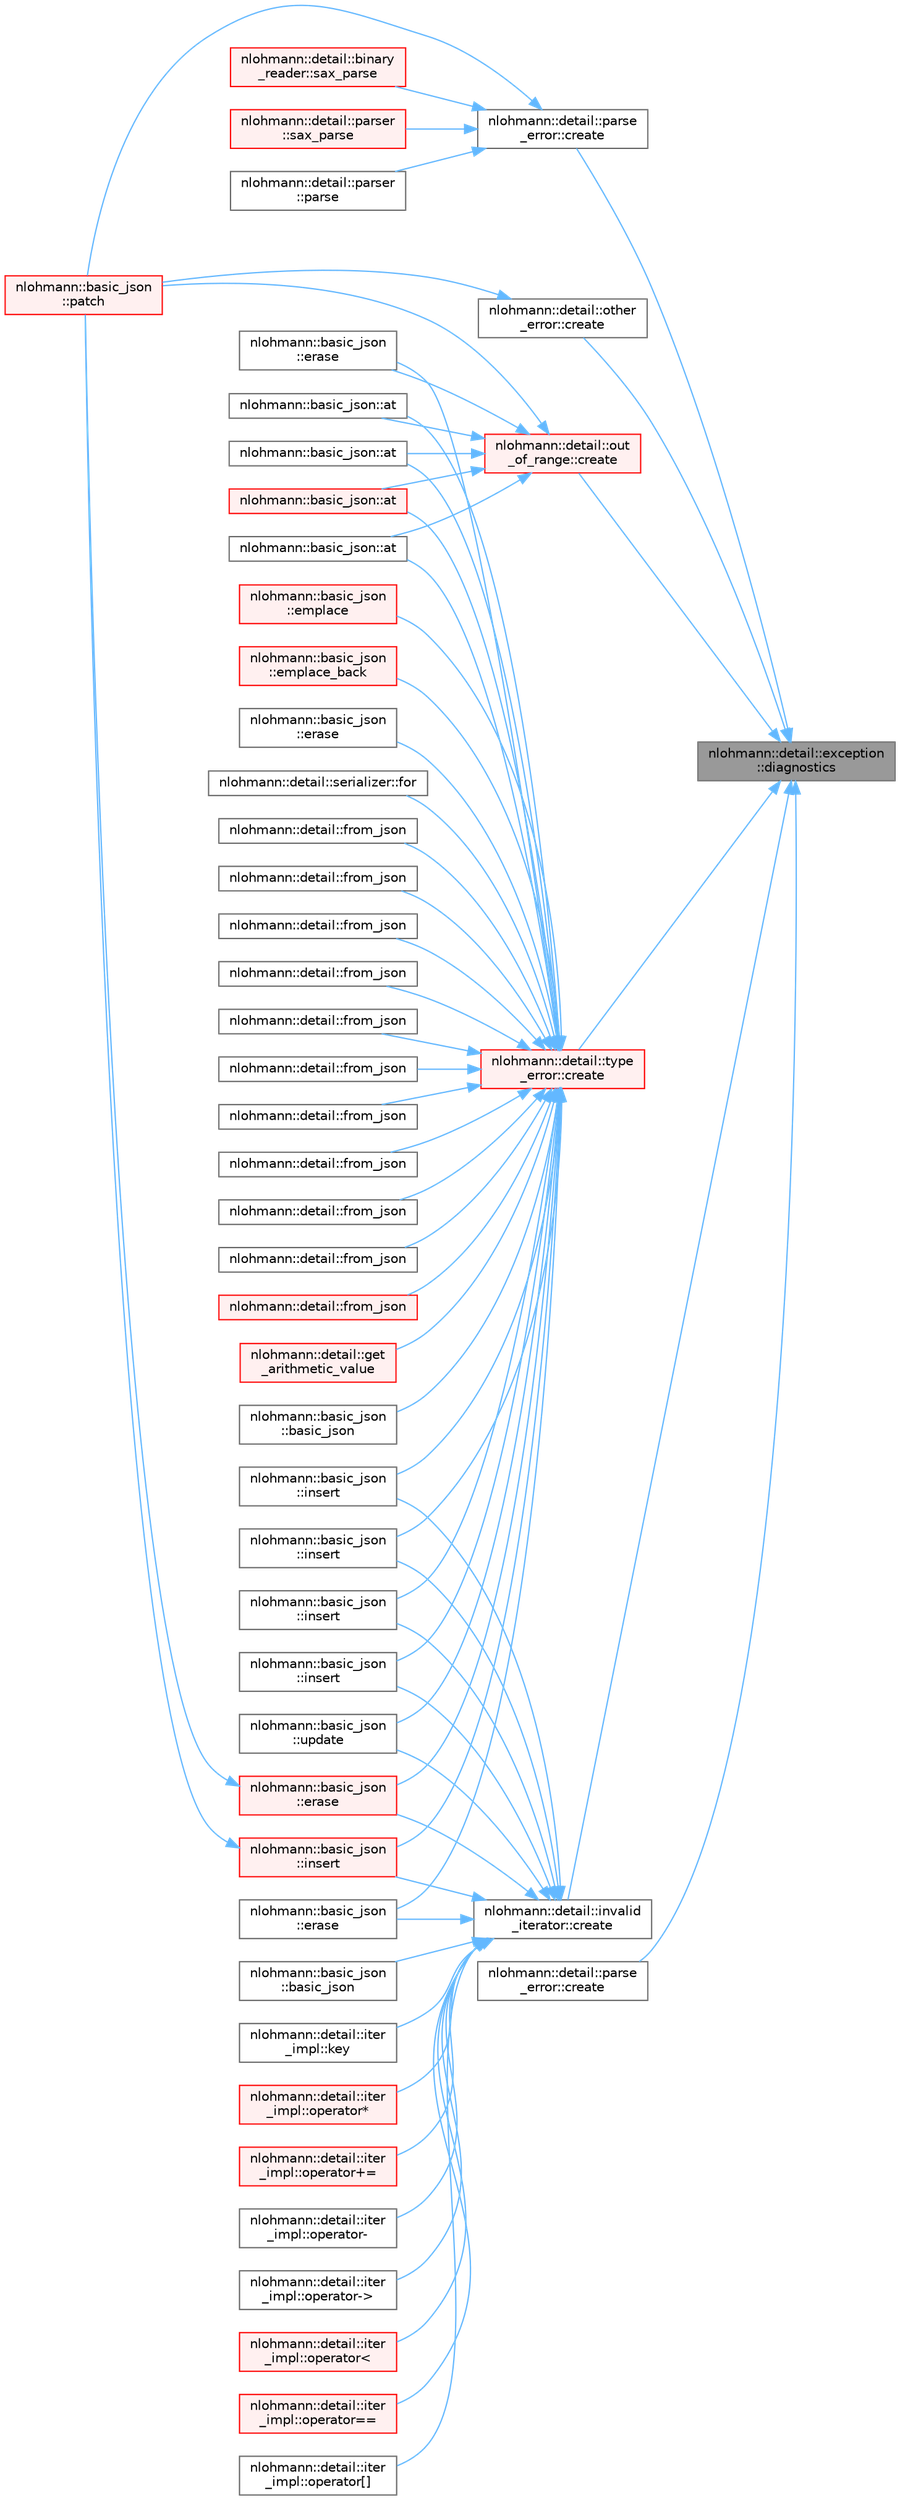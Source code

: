 digraph "nlohmann::detail::exception::diagnostics"
{
 // LATEX_PDF_SIZE
  bgcolor="transparent";
  edge [fontname=Helvetica,fontsize=10,labelfontname=Helvetica,labelfontsize=10];
  node [fontname=Helvetica,fontsize=10,shape=box,height=0.2,width=0.4];
  rankdir="RL";
  Node1 [id="Node000001",label="nlohmann::detail::exception\l::diagnostics",height=0.2,width=0.4,color="gray40", fillcolor="grey60", style="filled", fontcolor="black",tooltip=" "];
  Node1 -> Node2 [id="edge1_Node000001_Node000002",dir="back",color="steelblue1",style="solid",tooltip=" "];
  Node2 [id="Node000002",label="nlohmann::detail::parse\l_error::create",height=0.2,width=0.4,color="grey40", fillcolor="white", style="filled",URL="$classnlohmann_1_1detail_1_1parse__error.html#ae77bd584cb9101140790219af7fec1ce",tooltip="create a parse error exception"];
  Node2 -> Node3 [id="edge2_Node000002_Node000003",dir="back",color="steelblue1",style="solid",tooltip=" "];
  Node3 [id="Node000003",label="nlohmann::detail::parser\l::parse",height=0.2,width=0.4,color="grey40", fillcolor="white", style="filled",URL="$classnlohmann_1_1detail_1_1parser.html#a75fb9145ea85f1ad9cc14f61981e1111",tooltip="public parser interface"];
  Node2 -> Node4 [id="edge3_Node000002_Node000004",dir="back",color="steelblue1",style="solid",tooltip=" "];
  Node4 [id="Node000004",label="nlohmann::basic_json\l::patch",height=0.2,width=0.4,color="red", fillcolor="#FFF0F0", style="filled",URL="$classnlohmann_1_1basic__json.html#adcc786998f220a5b3083ee8a37c4553e",tooltip="applies a JSON patch"];
  Node2 -> Node7 [id="edge4_Node000002_Node000007",dir="back",color="steelblue1",style="solid",tooltip=" "];
  Node7 [id="Node000007",label="nlohmann::detail::binary\l_reader::sax_parse",height=0.2,width=0.4,color="red", fillcolor="#FFF0F0", style="filled",URL="$classnlohmann_1_1detail_1_1binary__reader.html#ab4afd9ee276bbb15a0f898061aad94dd",tooltip=" "];
  Node2 -> Node22 [id="edge5_Node000002_Node000022",dir="back",color="steelblue1",style="solid",tooltip=" "];
  Node22 [id="Node000022",label="nlohmann::detail::parser\l::sax_parse",height=0.2,width=0.4,color="red", fillcolor="#FFF0F0", style="filled",URL="$classnlohmann_1_1detail_1_1parser.html#a073b8313a5194aac3a7d5da0d935788c",tooltip=" "];
  Node1 -> Node24 [id="edge6_Node000001_Node000024",dir="back",color="steelblue1",style="solid",tooltip=" "];
  Node24 [id="Node000024",label="nlohmann::detail::invalid\l_iterator::create",height=0.2,width=0.4,color="grey40", fillcolor="white", style="filled",URL="$classnlohmann_1_1detail_1_1invalid__iterator.html#a34104b98ab00564e564176b4d2ba7c3c",tooltip=" "];
  Node24 -> Node25 [id="edge7_Node000024_Node000025",dir="back",color="steelblue1",style="solid",tooltip=" "];
  Node25 [id="Node000025",label="nlohmann::basic_json\l::basic_json",height=0.2,width=0.4,color="grey40", fillcolor="white", style="filled",URL="$classnlohmann_1_1basic__json.html#a23e540f473d32f1cf5d3243ea3ad495e",tooltip="construct a JSON container given an iterator range"];
  Node24 -> Node26 [id="edge8_Node000024_Node000026",dir="back",color="steelblue1",style="solid",tooltip=" "];
  Node26 [id="Node000026",label="nlohmann::basic_json\l::erase",height=0.2,width=0.4,color="grey40", fillcolor="white", style="filled",URL="$classnlohmann_1_1basic__json.html#a8ac83750e267e37d5d47591eb44cce42",tooltip="remove elements given an iterator range"];
  Node24 -> Node27 [id="edge9_Node000024_Node000027",dir="back",color="steelblue1",style="solid",tooltip=" "];
  Node27 [id="Node000027",label="nlohmann::basic_json\l::erase",height=0.2,width=0.4,color="red", fillcolor="#FFF0F0", style="filled",URL="$classnlohmann_1_1basic__json.html#a494632b69bbe1d0153d3bedad0901b8e",tooltip="remove element given an iterator"];
  Node27 -> Node4 [id="edge10_Node000027_Node000004",dir="back",color="steelblue1",style="solid",tooltip=" "];
  Node24 -> Node37 [id="edge11_Node000024_Node000037",dir="back",color="steelblue1",style="solid",tooltip=" "];
  Node37 [id="Node000037",label="nlohmann::basic_json\l::insert",height=0.2,width=0.4,color="grey40", fillcolor="white", style="filled",URL="$classnlohmann_1_1basic__json.html#a0181d03c6314bedcbad2e92d3676223c",tooltip="inserts range of elements into object"];
  Node24 -> Node38 [id="edge12_Node000024_Node000038",dir="back",color="steelblue1",style="solid",tooltip=" "];
  Node38 [id="Node000038",label="nlohmann::basic_json\l::insert",height=0.2,width=0.4,color="red", fillcolor="#FFF0F0", style="filled",URL="$classnlohmann_1_1basic__json.html#aeb86e8478e20d95970a8b61ff01dce3b",tooltip="inserts element into array"];
  Node38 -> Node4 [id="edge13_Node000038_Node000004",dir="back",color="steelblue1",style="solid",tooltip=" "];
  Node24 -> Node41 [id="edge14_Node000024_Node000041",dir="back",color="steelblue1",style="solid",tooltip=" "];
  Node41 [id="Node000041",label="nlohmann::basic_json\l::insert",height=0.2,width=0.4,color="grey40", fillcolor="white", style="filled",URL="$classnlohmann_1_1basic__json.html#a8137d5471edcd71606e42155ed9c23e2",tooltip="inserts range of elements into array"];
  Node24 -> Node42 [id="edge15_Node000024_Node000042",dir="back",color="steelblue1",style="solid",tooltip=" "];
  Node42 [id="Node000042",label="nlohmann::basic_json\l::insert",height=0.2,width=0.4,color="grey40", fillcolor="white", style="filled",URL="$classnlohmann_1_1basic__json.html#a856b8764efd21dac4205a00fec82e09a",tooltip="inserts elements from initializer list into array"];
  Node24 -> Node43 [id="edge16_Node000024_Node000043",dir="back",color="steelblue1",style="solid",tooltip=" "];
  Node43 [id="Node000043",label="nlohmann::basic_json\l::insert",height=0.2,width=0.4,color="grey40", fillcolor="white", style="filled",URL="$classnlohmann_1_1basic__json.html#a71e197e6cc78c3960011f68a75f8ef22",tooltip="inserts copies of element into array"];
  Node24 -> Node44 [id="edge17_Node000024_Node000044",dir="back",color="steelblue1",style="solid",tooltip=" "];
  Node44 [id="Node000044",label="nlohmann::detail::iter\l_impl::key",height=0.2,width=0.4,color="grey40", fillcolor="white", style="filled",URL="$classnlohmann_1_1detail_1_1iter__impl.html#a9aa08ccaf6e80f7bd9513c0d054efb64",tooltip="return the key of an object iterator"];
  Node24 -> Node45 [id="edge18_Node000024_Node000045",dir="back",color="steelblue1",style="solid",tooltip=" "];
  Node45 [id="Node000045",label="nlohmann::detail::iter\l_impl::operator*",height=0.2,width=0.4,color="red", fillcolor="#FFF0F0", style="filled",URL="$classnlohmann_1_1detail_1_1iter__impl.html#a5ca57856d9bba54a5fc51cee891de827",tooltip="return a reference to the value pointed to by the iterator"];
  Node24 -> Node47 [id="edge19_Node000024_Node000047",dir="back",color="steelblue1",style="solid",tooltip=" "];
  Node47 [id="Node000047",label="nlohmann::detail::iter\l_impl::operator+=",height=0.2,width=0.4,color="red", fillcolor="#FFF0F0", style="filled",URL="$classnlohmann_1_1detail_1_1iter__impl.html#ae576098902fa32c109d9d036d30e0cd7",tooltip="add to iterator"];
  Node24 -> Node49 [id="edge20_Node000024_Node000049",dir="back",color="steelblue1",style="solid",tooltip=" "];
  Node49 [id="Node000049",label="nlohmann::detail::iter\l_impl::operator-",height=0.2,width=0.4,color="grey40", fillcolor="white", style="filled",URL="$classnlohmann_1_1detail_1_1iter__impl.html#a49bf3e708a9c1c88c415011735962d06",tooltip="return difference"];
  Node24 -> Node50 [id="edge21_Node000024_Node000050",dir="back",color="steelblue1",style="solid",tooltip=" "];
  Node50 [id="Node000050",label="nlohmann::detail::iter\l_impl::operator-\>",height=0.2,width=0.4,color="grey40", fillcolor="white", style="filled",URL="$classnlohmann_1_1detail_1_1iter__impl.html#a6da3d2b34528aff328f3dcb513076dec",tooltip="dereference the iterator"];
  Node24 -> Node51 [id="edge22_Node000024_Node000051",dir="back",color="steelblue1",style="solid",tooltip=" "];
  Node51 [id="Node000051",label="nlohmann::detail::iter\l_impl::operator\<",height=0.2,width=0.4,color="red", fillcolor="#FFF0F0", style="filled",URL="$classnlohmann_1_1detail_1_1iter__impl.html#a0d14cd76203e00bdcef6a64a5d055cc7",tooltip="comparison: smaller"];
  Node24 -> Node53 [id="edge23_Node000024_Node000053",dir="back",color="steelblue1",style="solid",tooltip=" "];
  Node53 [id="Node000053",label="nlohmann::detail::iter\l_impl::operator==",height=0.2,width=0.4,color="red", fillcolor="#FFF0F0", style="filled",URL="$classnlohmann_1_1detail_1_1iter__impl.html#aaddab83c2b4023cb0f0fdbc757c54f65",tooltip="comparison: equal"];
  Node24 -> Node55 [id="edge24_Node000024_Node000055",dir="back",color="steelblue1",style="solid",tooltip=" "];
  Node55 [id="Node000055",label="nlohmann::detail::iter\l_impl::operator[]",height=0.2,width=0.4,color="grey40", fillcolor="white", style="filled",URL="$classnlohmann_1_1detail_1_1iter__impl.html#ac0b9276f1102ed4b9cd3f5f56287e3ce",tooltip="access to successor"];
  Node24 -> Node56 [id="edge25_Node000024_Node000056",dir="back",color="steelblue1",style="solid",tooltip=" "];
  Node56 [id="Node000056",label="nlohmann::basic_json\l::update",height=0.2,width=0.4,color="grey40", fillcolor="white", style="filled",URL="$classnlohmann_1_1basic__json.html#a4fd9b1d17f9636dec1a33344a09d2651",tooltip="updates a JSON object from another object, overwriting existing keys"];
  Node1 -> Node57 [id="edge26_Node000001_Node000057",dir="back",color="steelblue1",style="solid",tooltip=" "];
  Node57 [id="Node000057",label="nlohmann::detail::type\l_error::create",height=0.2,width=0.4,color="red", fillcolor="#FFF0F0", style="filled",URL="$classnlohmann_1_1detail_1_1type__error.html#a838a5e301cf97289c2d106b9ace1470f",tooltip=" "];
  Node57 -> Node58 [id="edge27_Node000057_Node000058",dir="back",color="steelblue1",style="solid",tooltip=" "];
  Node58 [id="Node000058",label="nlohmann::basic_json::at",height=0.2,width=0.4,color="grey40", fillcolor="white", style="filled",URL="$classnlohmann_1_1basic__json.html#a239e942da82f2597d0cf5ec806f5bc0d",tooltip="access specified object element with bounds checking"];
  Node57 -> Node59 [id="edge28_Node000057_Node000059",dir="back",color="steelblue1",style="solid",tooltip=" "];
  Node59 [id="Node000059",label="nlohmann::basic_json::at",height=0.2,width=0.4,color="grey40", fillcolor="white", style="filled",URL="$classnlohmann_1_1basic__json.html#a229964ee10c92ba89ae4fba786fe6b50",tooltip="access specified object element with bounds checking"];
  Node57 -> Node60 [id="edge29_Node000057_Node000060",dir="back",color="steelblue1",style="solid",tooltip=" "];
  Node60 [id="Node000060",label="nlohmann::basic_json::at",height=0.2,width=0.4,color="red", fillcolor="#FFF0F0", style="filled",URL="$classnlohmann_1_1basic__json.html#a52b18a5b7e68652c65b070900c438c6e",tooltip="access specified array element with bounds checking"];
  Node57 -> Node84 [id="edge30_Node000057_Node000084",dir="back",color="steelblue1",style="solid",tooltip=" "];
  Node84 [id="Node000084",label="nlohmann::basic_json::at",height=0.2,width=0.4,color="grey40", fillcolor="white", style="filled",URL="$classnlohmann_1_1basic__json.html#aeb18fe2b8a5dbff4ccf2848de854c3ac",tooltip="access specified array element with bounds checking"];
  Node57 -> Node85 [id="edge31_Node000057_Node000085",dir="back",color="steelblue1",style="solid",tooltip=" "];
  Node85 [id="Node000085",label="nlohmann::basic_json\l::basic_json",height=0.2,width=0.4,color="grey40", fillcolor="white", style="filled",URL="$classnlohmann_1_1basic__json.html#aeac617faf3448d6d2cb33a020be01d37",tooltip="create a container (array or object) from an initializer list"];
  Node57 -> Node86 [id="edge32_Node000057_Node000086",dir="back",color="steelblue1",style="solid",tooltip=" "];
  Node86 [id="Node000086",label="nlohmann::basic_json\l::emplace",height=0.2,width=0.4,color="red", fillcolor="#FFF0F0", style="filled",URL="$classnlohmann_1_1basic__json.html#af244c096197a233edba4c83200ae66ac",tooltip="add an object to an object if key does not exist"];
  Node57 -> Node88 [id="edge33_Node000057_Node000088",dir="back",color="steelblue1",style="solid",tooltip=" "];
  Node88 [id="Node000088",label="nlohmann::basic_json\l::emplace_back",height=0.2,width=0.4,color="red", fillcolor="#FFF0F0", style="filled",URL="$classnlohmann_1_1basic__json.html#a15c0a5db4fb12d49433801bbe6436bfb",tooltip="add an object to an array"];
  Node57 -> Node89 [id="edge34_Node000057_Node000089",dir="back",color="steelblue1",style="solid",tooltip=" "];
  Node89 [id="Node000089",label="nlohmann::basic_json\l::erase",height=0.2,width=0.4,color="grey40", fillcolor="white", style="filled",URL="$classnlohmann_1_1basic__json.html#a221b943d3228488c14225e55f726cc26",tooltip="remove element from a JSON array given an index"];
  Node57 -> Node90 [id="edge35_Node000057_Node000090",dir="back",color="steelblue1",style="solid",tooltip=" "];
  Node90 [id="Node000090",label="nlohmann::basic_json\l::erase",height=0.2,width=0.4,color="grey40", fillcolor="white", style="filled",URL="$classnlohmann_1_1basic__json.html#af72b1c9d1502b02a49a0cb9db9f980ea",tooltip="remove element from a JSON object given a key"];
  Node57 -> Node26 [id="edge36_Node000057_Node000026",dir="back",color="steelblue1",style="solid",tooltip=" "];
  Node57 -> Node27 [id="edge37_Node000057_Node000027",dir="back",color="steelblue1",style="solid",tooltip=" "];
  Node57 -> Node91 [id="edge38_Node000057_Node000091",dir="back",color="steelblue1",style="solid",tooltip=" "];
  Node91 [id="Node000091",label="nlohmann::detail::serializer::for",height=0.2,width=0.4,color="grey40", fillcolor="white", style="filled",URL="$classnlohmann_1_1detail_1_1serializer.html#ab14b8ec1f8102aa4c7e3c349f317654e",tooltip=" "];
  Node57 -> Node92 [id="edge39_Node000057_Node000092",dir="back",color="steelblue1",style="solid",tooltip=" "];
  Node92 [id="Node000092",label="nlohmann::detail::from_json",height=0.2,width=0.4,color="grey40", fillcolor="white", style="filled",URL="$namespacenlohmann_1_1detail.html#a839b0ab50d2c9bce669068f56bc41202",tooltip=" "];
  Node57 -> Node93 [id="edge40_Node000057_Node000093",dir="back",color="steelblue1",style="solid",tooltip=" "];
  Node93 [id="Node000093",label="nlohmann::detail::from_json",height=0.2,width=0.4,color="grey40", fillcolor="white", style="filled",URL="$namespacenlohmann_1_1detail.html#a5b24896e5f5db6af06d939dde4b63fe1",tooltip=" "];
  Node57 -> Node94 [id="edge41_Node000057_Node000094",dir="back",color="steelblue1",style="solid",tooltip=" "];
  Node94 [id="Node000094",label="nlohmann::detail::from_json",height=0.2,width=0.4,color="grey40", fillcolor="white", style="filled",URL="$namespacenlohmann_1_1detail.html#a2932f2bc2943dac6d51669312f4fc0f5",tooltip=" "];
  Node57 -> Node95 [id="edge42_Node000057_Node000095",dir="back",color="steelblue1",style="solid",tooltip=" "];
  Node95 [id="Node000095",label="nlohmann::detail::from_json",height=0.2,width=0.4,color="grey40", fillcolor="white", style="filled",URL="$namespacenlohmann_1_1detail.html#a5cfb765aad92795abd7fda29d017272a",tooltip=" "];
  Node57 -> Node96 [id="edge43_Node000057_Node000096",dir="back",color="steelblue1",style="solid",tooltip=" "];
  Node96 [id="Node000096",label="nlohmann::detail::from_json",height=0.2,width=0.4,color="grey40", fillcolor="white", style="filled",URL="$namespacenlohmann_1_1detail.html#ae93147a54d2740228ef16a5e6210ca3e",tooltip=" "];
  Node57 -> Node97 [id="edge44_Node000057_Node000097",dir="back",color="steelblue1",style="solid",tooltip=" "];
  Node97 [id="Node000097",label="nlohmann::detail::from_json",height=0.2,width=0.4,color="grey40", fillcolor="white", style="filled",URL="$namespacenlohmann_1_1detail.html#aef5c8ea108f4d2b03fb4a635617510de",tooltip=" "];
  Node57 -> Node98 [id="edge45_Node000057_Node000098",dir="back",color="steelblue1",style="solid",tooltip=" "];
  Node98 [id="Node000098",label="nlohmann::detail::from_json",height=0.2,width=0.4,color="grey40", fillcolor="white", style="filled",URL="$namespacenlohmann_1_1detail.html#a3df497b1d3977f071b488ecac1401517",tooltip=" "];
  Node57 -> Node99 [id="edge46_Node000057_Node000099",dir="back",color="steelblue1",style="solid",tooltip=" "];
  Node99 [id="Node000099",label="nlohmann::detail::from_json",height=0.2,width=0.4,color="grey40", fillcolor="white", style="filled",URL="$namespacenlohmann_1_1detail.html#aeabc1adfeb8bcfbdf24c533380d1e773",tooltip=" "];
  Node57 -> Node100 [id="edge47_Node000057_Node000100",dir="back",color="steelblue1",style="solid",tooltip=" "];
  Node100 [id="Node000100",label="nlohmann::detail::from_json",height=0.2,width=0.4,color="grey40", fillcolor="white", style="filled",URL="$namespacenlohmann_1_1detail.html#a58117f225f43d03e3a0a4a6f3d77c9d9",tooltip=" "];
  Node57 -> Node101 [id="edge48_Node000057_Node000101",dir="back",color="steelblue1",style="solid",tooltip=" "];
  Node101 [id="Node000101",label="nlohmann::detail::from_json",height=0.2,width=0.4,color="grey40", fillcolor="white", style="filled",URL="$namespacenlohmann_1_1detail.html#ad74d89f77ada7a57eff38b43d4bf2335",tooltip=" "];
  Node57 -> Node102 [id="edge49_Node000057_Node000102",dir="back",color="steelblue1",style="solid",tooltip=" "];
  Node102 [id="Node000102",label="nlohmann::detail::from_json",height=0.2,width=0.4,color="red", fillcolor="#FFF0F0", style="filled",URL="$namespacenlohmann_1_1detail.html#a1f0395aad0fe853a4539288749d3a603",tooltip=" "];
  Node57 -> Node104 [id="edge50_Node000057_Node000104",dir="back",color="steelblue1",style="solid",tooltip=" "];
  Node104 [id="Node000104",label="nlohmann::detail::get\l_arithmetic_value",height=0.2,width=0.4,color="red", fillcolor="#FFF0F0", style="filled",URL="$namespacenlohmann_1_1detail.html#a85955b9c6dd31846e4b8e891f78614b6",tooltip=" "];
  Node57 -> Node37 [id="edge51_Node000057_Node000037",dir="back",color="steelblue1",style="solid",tooltip=" "];
  Node57 -> Node38 [id="edge52_Node000057_Node000038",dir="back",color="steelblue1",style="solid",tooltip=" "];
  Node57 -> Node41 [id="edge53_Node000057_Node000041",dir="back",color="steelblue1",style="solid",tooltip=" "];
  Node57 -> Node42 [id="edge54_Node000057_Node000042",dir="back",color="steelblue1",style="solid",tooltip=" "];
  Node57 -> Node43 [id="edge55_Node000057_Node000043",dir="back",color="steelblue1",style="solid",tooltip=" "];
  Node57 -> Node56 [id="edge56_Node000057_Node000056",dir="back",color="steelblue1",style="solid",tooltip=" "];
  Node1 -> Node144 [id="edge57_Node000001_Node000144",dir="back",color="steelblue1",style="solid",tooltip=" "];
  Node144 [id="Node000144",label="nlohmann::detail::out\l_of_range::create",height=0.2,width=0.4,color="red", fillcolor="#FFF0F0", style="filled",URL="$classnlohmann_1_1detail_1_1out__of__range.html#a238f1bda3b6c92b5970fbf9187ccd325",tooltip=" "];
  Node144 -> Node58 [id="edge58_Node000144_Node000058",dir="back",color="steelblue1",style="solid",tooltip=" "];
  Node144 -> Node59 [id="edge59_Node000144_Node000059",dir="back",color="steelblue1",style="solid",tooltip=" "];
  Node144 -> Node60 [id="edge60_Node000144_Node000060",dir="back",color="steelblue1",style="solid",tooltip=" "];
  Node144 -> Node84 [id="edge61_Node000144_Node000084",dir="back",color="steelblue1",style="solid",tooltip=" "];
  Node144 -> Node89 [id="edge62_Node000144_Node000089",dir="back",color="steelblue1",style="solid",tooltip=" "];
  Node144 -> Node4 [id="edge63_Node000144_Node000004",dir="back",color="steelblue1",style="solid",tooltip=" "];
  Node1 -> Node150 [id="edge64_Node000001_Node000150",dir="back",color="steelblue1",style="solid",tooltip=" "];
  Node150 [id="Node000150",label="nlohmann::detail::other\l_error::create",height=0.2,width=0.4,color="grey40", fillcolor="white", style="filled",URL="$classnlohmann_1_1detail_1_1other__error.html#a3a25fa67a0ec36b5d36cbc4424eb901d",tooltip=" "];
  Node150 -> Node4 [id="edge65_Node000150_Node000004",dir="back",color="steelblue1",style="solid",tooltip=" "];
  Node1 -> Node151 [id="edge66_Node000001_Node000151",dir="back",color="steelblue1",style="solid",tooltip=" "];
  Node151 [id="Node000151",label="nlohmann::detail::parse\l_error::create",height=0.2,width=0.4,color="grey40", fillcolor="white", style="filled",URL="$classnlohmann_1_1detail_1_1parse__error.html#a90fbaaeeb00838e65b8d04885017ef0c",tooltip=" "];
}

